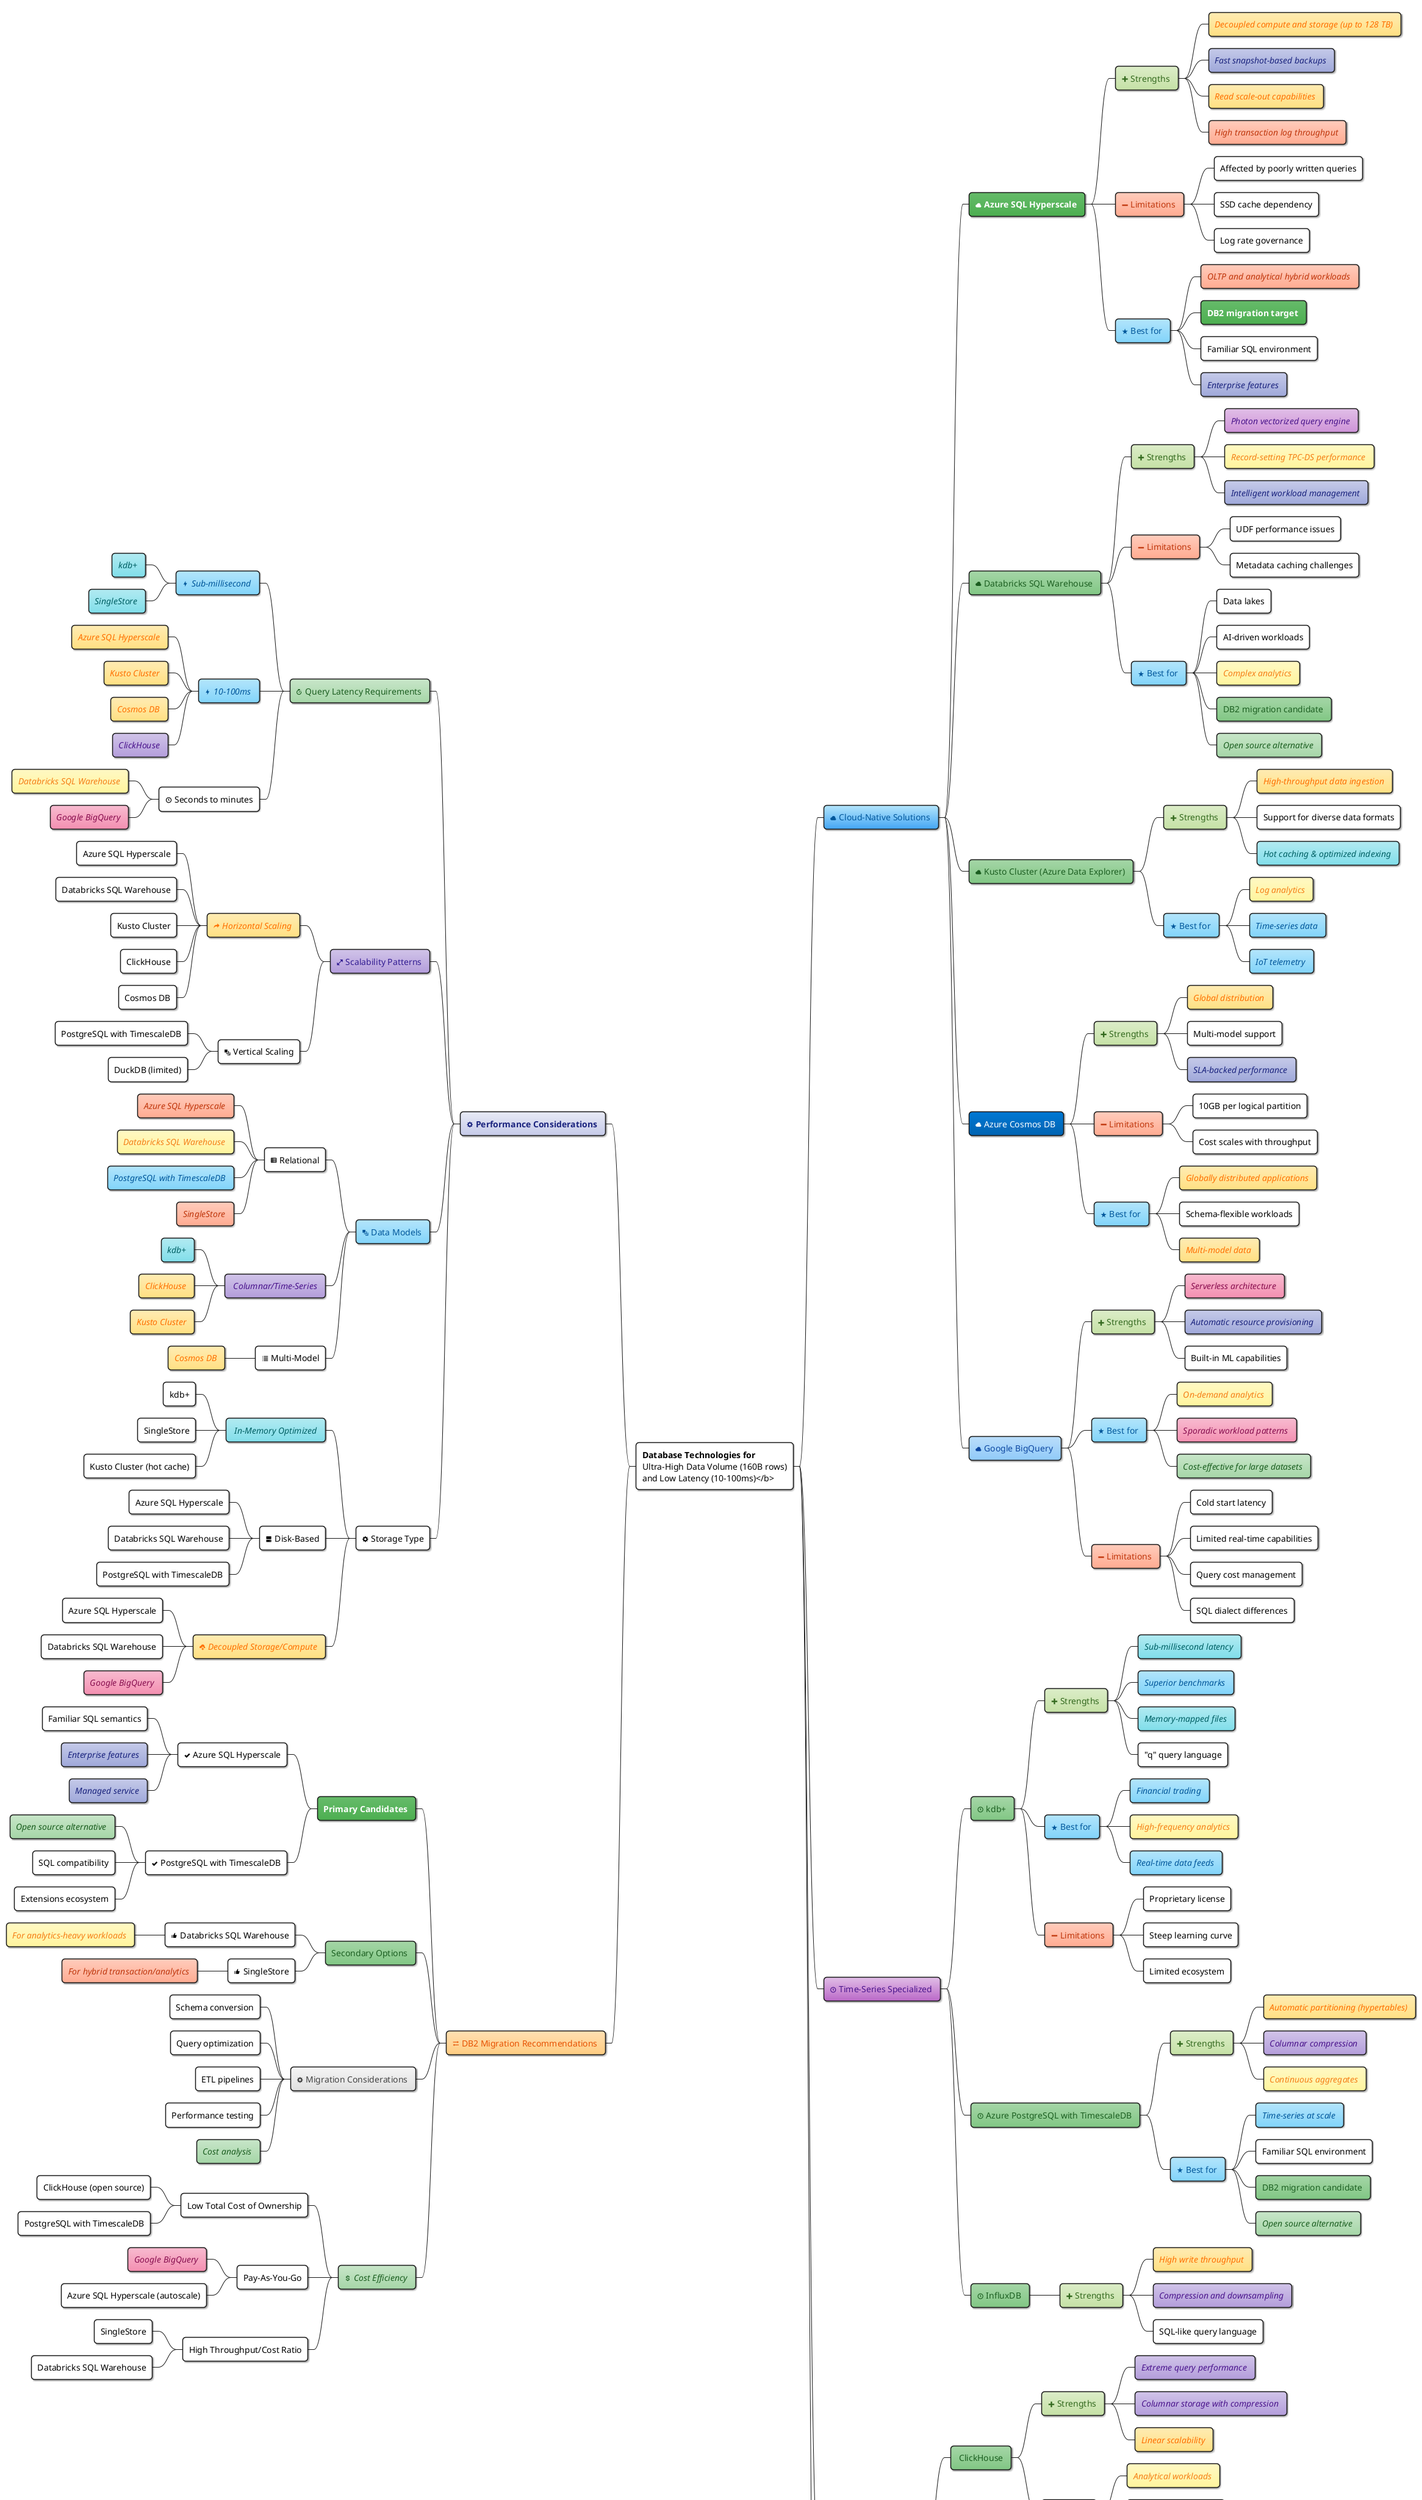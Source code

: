 @startmindmap
<style>
mindmapDiagram {
  node {
    FontColor black
    FontName Arial
    FontSize 14
    BorderThickness 1.5
    BackgroundColor white
    RoundCorner 10
    shadowing 0.5
  }
  
  .cloud {
    BackgroundColor #BBDEFB-#90CAF9
    FontColor #0D47A1
    BorderColor #1976D2
  }
  .azure {
    BackgroundColor #0078D4-#0063B1
    FontColor white
    BorderColor #004E8C
  }
  .onprem {
    BackgroundColor #FFCCBC-#FFAB91
    FontColor #BF360C
    BorderColor #E64A19
  }
  .hybrid {
    BackgroundColor #C8E6C9-#A5D6A7
    FontColor #1B5E20
    BorderColor #388E3C
  }
  .timeseries {
    BackgroundColor #E1BEE7-#CE93D8
    FontColor #4A148C
    BorderColor #8E24AA
  }
  .analytics {
    BackgroundColor #FFF9C4-#FFF59D
    FontColor #F57F17
    BorderColor #FBC02D
  }
  .general {
    BackgroundColor #E0E0E0-#BDBDBD
    FontColor #212121
    BorderColor #757575
  }
  .strengths {
    BackgroundColor #DCEDC8-#C5E1A5
    FontColor #33691E
    BorderColor #689F38
  }
  .limitations {
    BackgroundColor #FFCCBC-#FFAB91
    FontColor #BF360C
    BorderColor #E64A19
  }
  .bestfor {
    BackgroundColor #B3E5FC-#81D4FA
    FontColor #01579B
    BorderColor #039BE5
  }
  .scalability {
    BackgroundColor #D1C4E9-#B39DDB
    FontColor #311B92
    BorderColor #673AB7
  }
  .considerations {
    BackgroundColor #F5F5F5-#E0E0E0
    FontColor #424242
    BorderColor #9E9E9E
  }
  .recommended {
    BackgroundColor #A5D6A7-#81C784
    FontColor #1B5E20
    BorderColor #2E7D32
    BorderThickness 2
  }
  .strongrecommend {
    BackgroundColor #66BB6A-#4CAF50
    FontColor white
    BorderColor #2E7D32
    BorderThickness 3
    FontStyle bold
  }
  .notrecommended {
    BackgroundColor #EF9A9A-#E57373
    FontColor #B71C1C
    BorderColor #D32F2F
  }
  .performance {
    BackgroundColor #BBDEFB-#90CAF9
    FontColor #0D47A1
    BorderColor #1976D2
  }
  .latency {
    BackgroundColor #C8E6C9-#A5D6A7
    FontColor #1B5E20
    BorderColor #388E3C
  }
  .migration {
    BackgroundColor #FFE0B2-#FFCC80
    FontColor #E65100
    BorderColor #FB8C00
  }
  .models {
    BackgroundColor #B3E5FC-#81D4FA
    FontColor #01579B
    BorderColor #039BE5
  }
  
  ' New capability-based styles
  .columnar {
    BackgroundColor #D1C4E9-#B39DDB
    FontColor #4A148C
    BorderColor #673AB7
    FontStyle italic
  }
  .distributed {
    BackgroundColor #FFECB3-#FFE082
    FontColor #FF6F00
    BorderColor #FFA000
    FontStyle italic
  }
  .inmemory {
    BackgroundColor #B2EBF2-#80DEEA
    FontColor #006064
    BorderColor #00ACC1
    FontStyle italic
  }
  .managed {
    BackgroundColor #C5CAE9-#9FA8DA
    FontColor #1A237E
    BorderColor #3949AB
    FontStyle italic
  }
  .serverless {
    BackgroundColor #F8BBD0-#F48FB1
    FontColor #880E4F
    BorderColor #D81B60
    FontStyle italic
  }
  .oltp {
    BackgroundColor #FFCCBC-#FFAB91
    FontColor #BF360C
    BorderColor #E64A19
    FontStyle italic
  }
  .olap {
    BackgroundColor #FFF9C4-#FFF59D
    FontColor #F57F17
    BorderColor #FBC02D
    FontStyle italic
  }
  .realtime {
    BackgroundColor #B3E5FC-#81D4FA
    FontColor #01579B
    BorderColor #039BE5
    FontStyle italic
  }
  .lowcost {
    BackgroundColor #C8E6C9-#A5D6A7
    FontColor #1B5E20
    BorderColor #388E3C
    FontStyle italic
  }
  .parallel {
    BackgroundColor #E1BEE7-#CE93D8
    FontColor #4A148C
    BorderColor #8E24AA
    FontStyle italic
  }
  
  ' Left-side category styles
  .cloudnative {
    BackgroundColor #B3E5FC-#42A5F5
    FontColor #01579B
    BorderColor #1976D2
    BorderThickness 2
  }
  .timeseriescat {
    BackgroundColor #E1BEE7-#BA68C8
    FontColor #4A148C
    BorderColor #8E24AA
    BorderThickness 2
  }
  .analyticscat {
    BackgroundColor #FFF59D-#FFD54F
    FontColor #F57F17
    BorderColor #FFA000
    BorderThickness 2
  }
  .limitedcat {
    BackgroundColor #FFCDD2-#EF9A9A
    FontColor #B71C1C
    BorderColor #D32F2F
    BorderThickness 2
  }
  .section {
    BackgroundColor #E8EAF6-#C5CAE9
    FontColor #1A237E
    BorderColor #3F51B5
    BorderThickness 2
    FontStyle bold
  }
}
</style>

* <b>Database Technologies for\nUltra-High Data Volume (160B rows)\nand Low Latency (10-100ms)</b>
** <&cloud> Cloud-Native Solutions <<cloudnative>>
*** <&cloud> Azure SQL Hyperscale <<strongrecommend>>
**** <&plus> Strengths <<strengths>>
***** Decoupled compute and storage (up to 128 TB) <<distributed>>
***** Fast snapshot-based backups <<managed>>
***** Read scale-out capabilities <<distributed>>
***** High transaction log throughput <<oltp>>
**** <&minus> Limitations <<limitations>>
***** Affected by poorly written queries
***** SSD cache dependency
***** Log rate governance
**** <&star> Best for <<bestfor>>
***** OLTP and analytical hybrid workloads <<oltp>>
***** DB2 migration target <<strongrecommend>>
***** Familiar SQL environment
***** Enterprise features <<managed>>


*** <&cloud> Databricks SQL Warehouse <<recommended>>
**** <&plus> Strengths <<strengths>>
***** Photon vectorized query engine <<parallel>>
***** Record-setting TPC-DS performance <<olap>>
***** Intelligent workload management <<managed>>
**** <&minus> Limitations <<limitations>>
***** UDF performance issues
***** Metadata caching challenges
**** <&star> Best for <<bestfor>>
***** Data lakes
***** AI-driven workloads
***** Complex analytics <<olap>> 
***** DB2 migration candidate <<recommended>>
***** Open source alternative <<lowcost>>


*** <&cloud> Kusto Cluster (Azure Data Explorer) <<recommended>>
**** <&plus> Strengths <<strengths>>
***** High-throughput data ingestion <<distributed>>
***** Support for diverse data formats
***** Hot caching & optimized indexing <<inmemory>>
**** <&star> Best for <<bestfor>>
***** Log analytics <<olap>>
***** Time-series data <<realtime>>
***** IoT telemetry <<realtime>>

*** <&cloud> Azure Cosmos DB <<azure>>
**** <&plus> Strengths <<strengths>>
***** Global distribution <<distributed>>
***** Multi-model support
***** SLA-backed performance <<managed>>
**** <&minus> Limitations <<limitations>>
***** 10GB per logical partition
***** Cost scales with throughput
**** <&star> Best for <<bestfor>>
***** Globally distributed applications <<distributed>>
***** Schema-flexible workloads
***** Multi-model data <<distributed>>

*** <&cloud> Google BigQuery <<cloud>>
**** <&plus> Strengths <<strengths>>
***** Serverless architecture <<serverless>>
***** Automatic resource provisioning <<managed>>
***** Built-in ML capabilities
**** <&star> Best for <<bestfor>>
***** On-demand analytics <<olap>>
***** Sporadic workload patterns <<serverless>>
***** Cost-effective for large datasets <<lowcost>>
**** <&minus> Limitations <<limitations>>
***** Cold start latency
***** Limited real-time capabilities
***** Query cost management
***** SQL dialect differences

** <&clock> Time-Series Specialized <<timeseriescat>>
*** <&clock> kdb+ <<recommended>>
**** <&plus> Strengths <<strengths>>
***** Sub-millisecond latency <<inmemory>>
***** Superior benchmarks <<realtime>>
***** Memory-mapped files <<inmemory>>
***** "q" query language
**** <&star> Best for <<bestfor>>
***** Financial trading <<realtime>>
***** High-frequency analytics <<olap>>
***** Real-time data feeds <<realtime>>
**** <&minus> Limitations <<limitations>>
***** Proprietary license
***** Steep learning curve
***** Limited ecosystem

*** <&clock> Azure PostgreSQL with TimescaleDB <<recommended>>
**** <&plus> Strengths <<strengths>>
***** Automatic partitioning (hypertables) <<distributed>>
***** Columnar compression <<columnar>>
***** Continuous aggregates <<olap>>
**** <&star> Best for <<bestfor>>
***** Time-series at scale <<realtime>>
***** Familiar SQL environment
***** DB2 migration candidate <<recommended>>
***** Open source alternative <<lowcost>>
*** <&clock> InfluxDB <<recommended>>
**** <&plus> Strengths <<strengths>>
***** High write throughput <<distributed>>
***** Compression and downsampling <<columnar>>
***** SQL-like query language



** <&chart> Analytics-Optimized <<analyticscat>>
*** <&chart> ClickHouse <<recommended>>
**** <&plus> Strengths <<strengths>>
***** Extreme query performance <<columnar>>
***** Columnar storage with compression <<columnar>>
***** Linear scalability <<distributed>>
**** <&star> Best for <<bestfor>>
***** Analytical workloads <<olap>>
***** Real-time dashboards <<realtime>>
***** Cost-effective analytics <<lowcost>>

*** <&chart> SingleStore <<analytics>>
**** <&plus> Strengths <<strengths>>
***** Hybrid storage architecture <<inmemory>>
***** Massively parallel processing <<parallel>>
***** Sub-millisecond latencies <<realtime>>
**** <&star> Best for <<bestfor>>
***** Hybrid OLTP/OLAP <<oltp>>
***** Real-time insights <<realtime>>

** <&ban> Limited Scalability <<limitedcat>>
*** <&ban> DuckDB <<notrecommended>>
**** <&plus> Strengths <<strengths>>
***** Local analytics
***** Minimal configuration <<lowcost>>
**** <&minus> Limitations <<limitations>>
***** Single-node architecture
***** Memory constraints
***** Not suitable for 160B rows

left side

** <&cog> Performance Considerations <<section>>
*** <&timer> Query Latency Requirements <<latency>>
**** <&bolt> Sub-millisecond <<realtime>>
***** kdb+ <<inmemory>>
***** SingleStore <<inmemory>>
**** <&bolt> 10-100ms <<realtime>>
***** Azure SQL Hyperscale <<distributed>>
***** Kusto Cluster <<distributed>>
***** Cosmos DB <<distributed>>
***** ClickHouse <<columnar>>
**** <&clock> Seconds to minutes
***** Databricks SQL Warehouse <<olap>>
***** Google BigQuery <<serverless>>

*** <&resize-both> Scalability Patterns <<scalability>>
**** <&share> Horizontal Scaling <<distributed>>
***** Azure SQL Hyperscale
***** Databricks SQL Warehouse
***** Kusto Cluster
***** ClickHouse
***** Cosmos DB
**** <&layers> Vertical Scaling
***** PostgreSQL with TimescaleDB
***** DuckDB (limited)

*** <&layers> Data Models <<models>>
**** <&spreadsheet> Relational
***** Azure SQL Hyperscale <<oltp>>
***** Databricks SQL Warehouse <<olap>>
***** PostgreSQL with TimescaleDB <<realtime>>
***** SingleStore <<oltp>>
**** <&sort-numeric> Columnar/Time-Series <<columnar>>
***** kdb+ <<inmemory>>
***** ClickHouse <<distributed>>
***** Kusto Cluster <<distributed>>
**** <&list> Multi-Model
***** Cosmos DB <<distributed>>

*** <&cog> Storage Type
**** <&memory> In-Memory Optimized <<inmemory>>
***** kdb+
***** SingleStore
***** Kusto Cluster (hot cache)
**** <&hard-drive> Disk-Based
***** Azure SQL Hyperscale
***** Databricks SQL Warehouse
***** PostgreSQL with TimescaleDB
**** <&cloud-download> Decoupled Storage/Compute <<distributed>>
***** Azure SQL Hyperscale
***** Databricks SQL Warehouse
***** Google BigQuery <<serverless>>

** <&transfer> DB2 Migration Recommendations <<migration>>
*** Primary Candidates <<strongrecommend>>
**** <&check> Azure SQL Hyperscale
***** Familiar SQL semantics
***** Enterprise features <<managed>>
***** Managed service <<managed>>
**** <&check> PostgreSQL with TimescaleDB
***** Open source alternative <<lowcost>>
***** SQL compatibility
***** Extensions ecosystem

*** Secondary Options <<recommended>>
**** <&thumb-up> Databricks SQL Warehouse
***** For analytics-heavy workloads <<olap>>
**** <&thumb-up> SingleStore
***** For hybrid transaction/analytics <<oltp>>

*** <&cog> Migration Considerations <<considerations>>
**** Schema conversion
**** Query optimization
**** ETL pipelines
**** Performance testing
**** Cost analysis <<lowcost>>

*** <&dollar> Cost Efficiency <<lowcost>>
**** Low Total Cost of Ownership
***** ClickHouse (open source)
***** PostgreSQL with TimescaleDB
**** Pay-As-You-Go
***** Google BigQuery <<serverless>>
***** Azure SQL Hyperscale (autoscale)
**** High Throughput/Cost Ratio
***** SingleStore
***** Databricks SQL Warehouse

legend right
  <b>Color Legend</b>
  |= <back:#FFFFFF> <color:black> Category </color> </back> |= <back:#FFFFFF> <color:black> Description </color> </back> |
  | <back:#0078D4-#0063B1> <color:white> Azure Services </color> </back> | Microsoft Azure native services |
  | <back:#B3E5FC-#42A5F5> <color:#01579B> Cloud-Native Solutions </color> </back> | Best scalable cloud options |
  | <back:#E1BEE7-#BA68C8> <color:#4A148C> Time-Series Specialized </color> </back> | Optimized for time-series data |
  | <back:#FFF59D-#FFD54F> <color:#F57F17> Analytics-Optimized </color> </back> | Analytics-focused platforms |
  | <back:#FFCDD2-#EF9A9A> <color:#B71C1C> Limited Scalability </color> </back> | Not recommended for ultra-high volume |
  | <back:#66BB6A-#4CAF50> <color:white> Recommended for DB2 Migration </color> </back> | Best DB2 alternatives |
  
  <b>Capability Legend</b>
  |= <back:#FFFFFF> <color:black> Capability </color> </back> |= <back:#FFFFFF> <color:black> Description </color> </back> |
  | <back:#D1C4E9-#B39DDB> <color:#4A148C> <i>Columnar Storage</i> </color> </back> | Column-oriented data organization |
  | <back:#FFECB3-#FFE082> <color:#FF6F00> <i>Distributed Architecture</i> </color> </back> | Scales across multiple nodes |
  | <back:#B2EBF2-#80DEEA> <color:#006064> <i>In-Memory Processing</i> </color> </back> | Optimized for RAM-based operations |
  | <back:#C5CAE9-#9FA8DA> <color:#1A237E> <i>Managed Service</i> </color> </back> | Reduced operational overhead |
  | <back:#F8BBD0-#F48FB1> <color:#880E4F> <i>Serverless</i> </color> </back> | On-demand resource allocation |
  | <back:#FFCCBC-#FFAB91> <color:#BF360C> <i>OLTP Support</i> </color> </back> | Transaction processing capabilities |
  | <back:#FFF9C4-#FFF59D> <color:#F57F17> <i>OLAP Support</i> </color> </back> | Analytical processing capabilities |
  | <back:#B3E5FC-#81D4FA> <color:#01579B> <i>Real-time Processing</i> </color> </back> | Low-latency query responses |
  | <back:#C8E6C9-#A5D6A7> <color:#1B5E20> <i>Cost Efficiency</i> </color> </back> | Lower TCO or flexible pricing |
endlegend
@endmindmap 